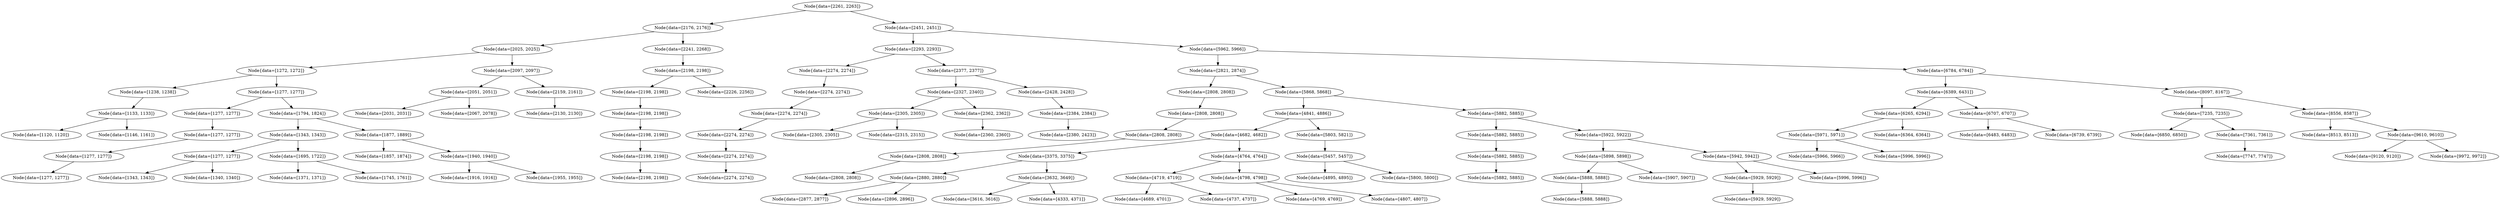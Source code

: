 digraph G{
2101609336 [label="Node{data=[2261, 2263]}"]
2101609336 -> 1830557131
1830557131 [label="Node{data=[2176, 2176]}"]
1830557131 -> 1972874802
1972874802 [label="Node{data=[2025, 2025]}"]
1972874802 -> 1633640940
1633640940 [label="Node{data=[1272, 1272]}"]
1633640940 -> 1012785532
1012785532 [label="Node{data=[1238, 1238]}"]
1012785532 -> 828508529
828508529 [label="Node{data=[1133, 1133]}"]
828508529 -> 2035078993
2035078993 [label="Node{data=[1120, 1120]}"]
828508529 -> 1661376917
1661376917 [label="Node{data=[1146, 1161]}"]
1633640940 -> 805556872
805556872 [label="Node{data=[1277, 1277]}"]
805556872 -> 285961336
285961336 [label="Node{data=[1277, 1277]}"]
285961336 -> 241358679
241358679 [label="Node{data=[1277, 1277]}"]
241358679 -> 1501506879
1501506879 [label="Node{data=[1277, 1277]}"]
1501506879 -> 2001089290
2001089290 [label="Node{data=[1277, 1277]}"]
805556872 -> 1038416182
1038416182 [label="Node{data=[1794, 1824]}"]
1038416182 -> 623139250
623139250 [label="Node{data=[1343, 1343]}"]
623139250 -> 85102332
85102332 [label="Node{data=[1277, 1277]}"]
85102332 -> 1133126455
1133126455 [label="Node{data=[1343, 1343]}"]
85102332 -> 1497194297
1497194297 [label="Node{data=[1340, 1340]}"]
623139250 -> 1582527589
1582527589 [label="Node{data=[1695, 1722]}"]
1582527589 -> 1327981629
1327981629 [label="Node{data=[1371, 1371]}"]
1582527589 -> 1562801525
1562801525 [label="Node{data=[1745, 1761]}"]
1038416182 -> 1850813823
1850813823 [label="Node{data=[1877, 1889]}"]
1850813823 -> 736402572
736402572 [label="Node{data=[1857, 1874]}"]
1850813823 -> 1595278145
1595278145 [label="Node{data=[1940, 1940]}"]
1595278145 -> 838162443
838162443 [label="Node{data=[1916, 1916]}"]
1595278145 -> 1453896095
1453896095 [label="Node{data=[1955, 1955]}"]
1972874802 -> 1495746362
1495746362 [label="Node{data=[2097, 2097]}"]
1495746362 -> 918838100
918838100 [label="Node{data=[2051, 2051]}"]
918838100 -> 761948295
761948295 [label="Node{data=[2031, 2031]}"]
918838100 -> 1046286588
1046286588 [label="Node{data=[2067, 2078]}"]
1495746362 -> 1570803354
1570803354 [label="Node{data=[2159, 2161]}"]
1570803354 -> 1235902593
1235902593 [label="Node{data=[2130, 2130]}"]
1830557131 -> 930748259
930748259 [label="Node{data=[2241, 2268]}"]
930748259 -> 1643522944
1643522944 [label="Node{data=[2198, 2198]}"]
1643522944 -> 947633530
947633530 [label="Node{data=[2198, 2198]}"]
947633530 -> 584019100
584019100 [label="Node{data=[2198, 2198]}"]
584019100 -> 1164555945
1164555945 [label="Node{data=[2198, 2198]}"]
1164555945 -> 361967535
361967535 [label="Node{data=[2198, 2198]}"]
361967535 -> 1885782026
1885782026 [label="Node{data=[2198, 2198]}"]
1643522944 -> 689240342
689240342 [label="Node{data=[2226, 2256]}"]
2101609336 -> 557899363
557899363 [label="Node{data=[2451, 2451]}"]
557899363 -> 765621171
765621171 [label="Node{data=[2293, 2293]}"]
765621171 -> 1795330205
1795330205 [label="Node{data=[2274, 2274]}"]
1795330205 -> 1699743906
1699743906 [label="Node{data=[2274, 2274]}"]
1699743906 -> 1111777709
1111777709 [label="Node{data=[2274, 2274]}"]
1111777709 -> 2093333949
2093333949 [label="Node{data=[2274, 2274]}"]
2093333949 -> 54287552
54287552 [label="Node{data=[2274, 2274]}"]
54287552 -> 1716273437
1716273437 [label="Node{data=[2274, 2274]}"]
765621171 -> 124001648
124001648 [label="Node{data=[2377, 2377]}"]
124001648 -> 1453158516
1453158516 [label="Node{data=[2327, 2340]}"]
1453158516 -> 925301819
925301819 [label="Node{data=[2305, 2305]}"]
925301819 -> 870717291
870717291 [label="Node{data=[2305, 2305]}"]
925301819 -> 349049850
349049850 [label="Node{data=[2315, 2315]}"]
1453158516 -> 695066567
695066567 [label="Node{data=[2362, 2362]}"]
695066567 -> 699017717
699017717 [label="Node{data=[2360, 2360]}"]
124001648 -> 712257252
712257252 [label="Node{data=[2428, 2428]}"]
712257252 -> 1312930195
1312930195 [label="Node{data=[2384, 2384]}"]
1312930195 -> 152421499
152421499 [label="Node{data=[2380, 2423]}"]
557899363 -> 1896395053
1896395053 [label="Node{data=[5962, 5966]}"]
1896395053 -> 2055254758
2055254758 [label="Node{data=[2821, 2874]}"]
2055254758 -> 961413380
961413380 [label="Node{data=[2808, 2808]}"]
961413380 -> 509557834
509557834 [label="Node{data=[2808, 2808]}"]
509557834 -> 720009077
720009077 [label="Node{data=[2808, 2808]}"]
720009077 -> 1426257740
1426257740 [label="Node{data=[2808, 2808]}"]
1426257740 -> 479042249
479042249 [label="Node{data=[2808, 2808]}"]
2055254758 -> 2069321854
2069321854 [label="Node{data=[5868, 5868]}"]
2069321854 -> 50317758
50317758 [label="Node{data=[4841, 4886]}"]
50317758 -> 1074128442
1074128442 [label="Node{data=[4682, 4682]}"]
1074128442 -> 816736033
816736033 [label="Node{data=[3375, 3375]}"]
816736033 -> 1903906274
1903906274 [label="Node{data=[2880, 2880]}"]
1903906274 -> 221632586
221632586 [label="Node{data=[2877, 2877]}"]
1903906274 -> 1651432416
1651432416 [label="Node{data=[2896, 2896]}"]
816736033 -> 557461475
557461475 [label="Node{data=[3632, 3649]}"]
557461475 -> 168129147
168129147 [label="Node{data=[3616, 3616]}"]
557461475 -> 693181689
693181689 [label="Node{data=[4333, 4371]}"]
1074128442 -> 1039430632
1039430632 [label="Node{data=[4764, 4764]}"]
1039430632 -> 1304495746
1304495746 [label="Node{data=[4719, 4719]}"]
1304495746 -> 1828074475
1828074475 [label="Node{data=[4689, 4701]}"]
1304495746 -> 1306610776
1306610776 [label="Node{data=[4737, 4737]}"]
1039430632 -> 1393827135
1393827135 [label="Node{data=[4798, 4798]}"]
1393827135 -> 379905225
379905225 [label="Node{data=[4769, 4769]}"]
1393827135 -> 1267791005
1267791005 [label="Node{data=[4807, 4807]}"]
50317758 -> 206889531
206889531 [label="Node{data=[5803, 5821]}"]
206889531 -> 2145053547
2145053547 [label="Node{data=[5457, 5457]}"]
2145053547 -> 1323948789
1323948789 [label="Node{data=[4895, 4895]}"]
2145053547 -> 43121577
43121577 [label="Node{data=[5800, 5800]}"]
2069321854 -> 704611578
704611578 [label="Node{data=[5882, 5885]}"]
704611578 -> 22459165
22459165 [label="Node{data=[5882, 5885]}"]
22459165 -> 23658416
23658416 [label="Node{data=[5882, 5885]}"]
23658416 -> 212402311
212402311 [label="Node{data=[5882, 5885]}"]
704611578 -> 1503960508
1503960508 [label="Node{data=[5922, 5922]}"]
1503960508 -> 1843266510
1843266510 [label="Node{data=[5898, 5898]}"]
1843266510 -> 722334906
722334906 [label="Node{data=[5888, 5888]}"]
722334906 -> 1868854372
1868854372 [label="Node{data=[5888, 5888]}"]
1843266510 -> 307252553
307252553 [label="Node{data=[5907, 5907]}"]
1503960508 -> 260963518
260963518 [label="Node{data=[5942, 5942]}"]
260963518 -> 1273065937
1273065937 [label="Node{data=[5929, 5929]}"]
1273065937 -> 124451741
124451741 [label="Node{data=[5929, 5929]}"]
260963518 -> 398513212
398513212 [label="Node{data=[5996, 5996]}"]
1896395053 -> 2009641590
2009641590 [label="Node{data=[6784, 6784]}"]
2009641590 -> 929508007
929508007 [label="Node{data=[6389, 6431]}"]
929508007 -> 1728158149
1728158149 [label="Node{data=[6265, 6294]}"]
1728158149 -> 1987166253
1987166253 [label="Node{data=[5971, 5971]}"]
1987166253 -> 1142462359
1142462359 [label="Node{data=[5966, 5966]}"]
1987166253 -> 1252310945
1252310945 [label="Node{data=[5996, 5996]}"]
1728158149 -> 553703553
553703553 [label="Node{data=[6364, 6364]}"]
929508007 -> 1502090276
1502090276 [label="Node{data=[6707, 6707]}"]
1502090276 -> 1504482477
1504482477 [label="Node{data=[6483, 6483]}"]
1502090276 -> 907698574
907698574 [label="Node{data=[6739, 6739]}"]
2009641590 -> 293171996
293171996 [label="Node{data=[8097, 8167]}"]
293171996 -> 139033635
139033635 [label="Node{data=[7235, 7235]}"]
139033635 -> 905812091
905812091 [label="Node{data=[6850, 6850]}"]
139033635 -> 1343134043
1343134043 [label="Node{data=[7361, 7361]}"]
1343134043 -> 179696085
179696085 [label="Node{data=[7747, 7747]}"]
293171996 -> 1239297220
1239297220 [label="Node{data=[8556, 8587]}"]
1239297220 -> 272194500
272194500 [label="Node{data=[8513, 8513]}"]
1239297220 -> 878300377
878300377 [label="Node{data=[9610, 9610]}"]
878300377 -> 289908958
289908958 [label="Node{data=[9120, 9120]}"]
878300377 -> 692526654
692526654 [label="Node{data=[9972, 9972]}"]
}